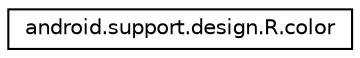 digraph "Graphical Class Hierarchy"
{
 // INTERACTIVE_SVG=YES
 // LATEX_PDF_SIZE
  edge [fontname="Helvetica",fontsize="10",labelfontname="Helvetica",labelfontsize="10"];
  node [fontname="Helvetica",fontsize="10",shape=record];
  rankdir="LR";
  Node0 [label="android.support.design.R.color",height=0.2,width=0.4,color="black", fillcolor="white", style="filled",URL="$classandroid_1_1support_1_1design_1_1_r_1_1color.html",tooltip=" "];
}
